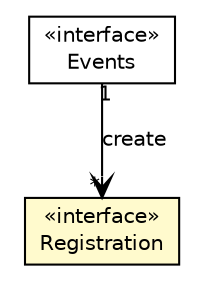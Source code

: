 #!/usr/local/bin/dot
#
# Class diagram 
# Generated by UMLGraph version R5_6-24-gf6e263 (http://www.umlgraph.org/)
#

digraph G {
	edge [fontname="Helvetica",fontsize=10,labelfontname="Helvetica",labelfontsize=10];
	node [fontname="Helvetica",fontsize=10,shape=plaintext];
	nodesep=0.25;
	ranksep=0.5;
	// io.werval.api.events.Events
	c31750 [label=<<table title="io.werval.api.events.Events" border="0" cellborder="1" cellspacing="0" cellpadding="2" port="p" href="./Events.html">
		<tr><td><table border="0" cellspacing="0" cellpadding="1">
<tr><td align="center" balign="center"> &#171;interface&#187; </td></tr>
<tr><td align="center" balign="center"> Events </td></tr>
		</table></td></tr>
		</table>>, URL="./Events.html", fontname="Helvetica", fontcolor="black", fontsize=10.0];
	// io.werval.api.events.Registration
	c31754 [label=<<table title="io.werval.api.events.Registration" border="0" cellborder="1" cellspacing="0" cellpadding="2" port="p" bgcolor="lemonChiffon" href="./Registration.html">
		<tr><td><table border="0" cellspacing="0" cellpadding="1">
<tr><td align="center" balign="center"> &#171;interface&#187; </td></tr>
<tr><td align="center" balign="center"> Registration </td></tr>
		</table></td></tr>
		</table>>, URL="./Registration.html", fontname="Helvetica", fontcolor="black", fontsize=10.0];
	// io.werval.api.events.Events NAVASSOC io.werval.api.events.Registration
	c31750:p -> c31754:p [taillabel="1", label="create", headlabel="*", fontname="Helvetica", fontcolor="black", fontsize=10.0, color="black", arrowhead=open];
}

